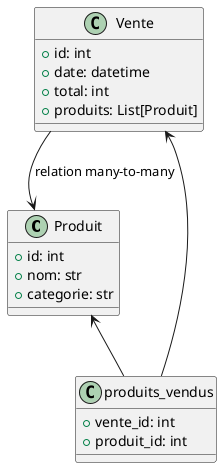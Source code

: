 @startuml Vue_logique

class Produit {
  +id: int
  +nom: str
  +categorie: str
}

class Vente {
  +id: int
  +date: datetime
  +total: int
  +produits: List[Produit]
}

class produits_vendus {
  +vente_id: int
  +produit_id: int
}

Produit <-- produits_vendus
Vente <-- produits_vendus
Vente --> Produit : relation many-to-many

@enduml
